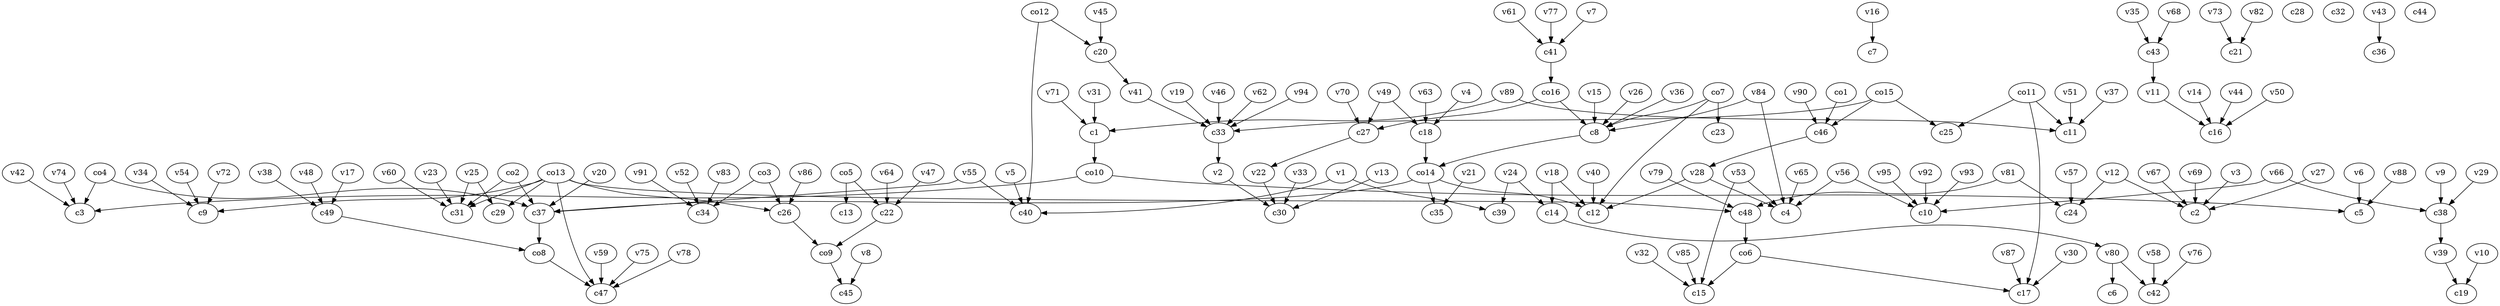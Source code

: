 strict digraph  {
c1;
c2;
c3;
c4;
c5;
c6;
c7;
c8;
c9;
c10;
c11;
c12;
c13;
c14;
c15;
c16;
c17;
c18;
c19;
c20;
c21;
c22;
c23;
c24;
c25;
c26;
c27;
c28;
c29;
c30;
c31;
c32;
c33;
c34;
c35;
c36;
c37;
c38;
c39;
c40;
c41;
c42;
c43;
c44;
c45;
c46;
c47;
c48;
c49;
v1;
v2;
v3;
v4;
v5;
v6;
v7;
v8;
v9;
v10;
v11;
v12;
v13;
v14;
v15;
v16;
v17;
v18;
v19;
v20;
v21;
v22;
v23;
v24;
v25;
v26;
v27;
v28;
v29;
v30;
v31;
v32;
v33;
v34;
v35;
v36;
v37;
v38;
v39;
v40;
v41;
v42;
v43;
v44;
v45;
v46;
v47;
v48;
v49;
v50;
v51;
v52;
v53;
v54;
v55;
v56;
v57;
v58;
v59;
v60;
v61;
v62;
v63;
v64;
v65;
v66;
v67;
v68;
v69;
v70;
v71;
v72;
v73;
v74;
v75;
v76;
v77;
v78;
v79;
v80;
v81;
v82;
v83;
v84;
v85;
v86;
v87;
v88;
v89;
v90;
v91;
v92;
v93;
v94;
v95;
co1;
co2;
co3;
co4;
co5;
co6;
co7;
co8;
co9;
co10;
co11;
co12;
co13;
co14;
co15;
co16;
c1 -> co10  [weight=1];
c8 -> co14  [weight=1];
c14 -> v80  [weight=1];
c18 -> co14  [weight=1];
c20 -> v41  [weight=1];
c22 -> co9  [weight=1];
c26 -> co9  [weight=1];
c27 -> v22  [weight=1];
c33 -> v2  [weight=1];
c37 -> co8  [weight=1];
c38 -> v39  [weight=1];
c41 -> co16  [weight=1];
c43 -> v11  [weight=1];
c46 -> v28  [weight=1];
c48 -> co6  [weight=1];
c49 -> co8  [weight=1];
v1 -> c40  [weight=1];
v1 -> c39  [weight=1];
v2 -> c30  [weight=1];
v3 -> c2  [weight=1];
v4 -> c18  [weight=1];
v5 -> c40  [weight=1];
v6 -> c5  [weight=1];
v7 -> c41  [weight=1];
v8 -> c45  [weight=1];
v9 -> c38  [weight=1];
v10 -> c19  [weight=1];
v11 -> c16  [weight=1];
v12 -> c2  [weight=1];
v12 -> c24  [weight=1];
v13 -> c30  [weight=1];
v14 -> c16  [weight=1];
v15 -> c8  [weight=1];
v16 -> c7  [weight=1];
v17 -> c49  [weight=1];
v18 -> c12  [weight=1];
v18 -> c14  [weight=1];
v19 -> c33  [weight=1];
v20 -> c37  [weight=1];
v21 -> c35  [weight=1];
v22 -> c30  [weight=1];
v23 -> c31  [weight=1];
v24 -> c39  [weight=1];
v24 -> c14  [weight=1];
v25 -> c29  [weight=1];
v25 -> c31  [weight=1];
v26 -> c8  [weight=1];
v27 -> c2  [weight=1];
v28 -> c12  [weight=1];
v28 -> c4  [weight=1];
v29 -> c38  [weight=1];
v30 -> c17  [weight=1];
v31 -> c1  [weight=1];
v32 -> c15  [weight=1];
v33 -> c30  [weight=1];
v34 -> c9  [weight=1];
v35 -> c43  [weight=1];
v36 -> c8  [weight=1];
v37 -> c11  [weight=1];
v38 -> c49  [weight=1];
v39 -> c19  [weight=1];
v40 -> c12  [weight=1];
v41 -> c33  [weight=1];
v42 -> c3  [weight=1];
v43 -> c36  [weight=1];
v44 -> c16  [weight=1];
v45 -> c20  [weight=1];
v46 -> c33  [weight=1];
v47 -> c22  [weight=1];
v48 -> c49  [weight=1];
v49 -> c27  [weight=1];
v49 -> c18  [weight=1];
v50 -> c16  [weight=1];
v51 -> c11  [weight=1];
v52 -> c34  [weight=1];
v53 -> c15  [weight=1];
v53 -> c4  [weight=1];
v54 -> c9  [weight=1];
v55 -> c37  [weight=1];
v55 -> c40  [weight=1];
v56 -> c10  [weight=1];
v56 -> c4  [weight=1];
v57 -> c24  [weight=1];
v58 -> c42  [weight=1];
v59 -> c47  [weight=1];
v60 -> c31  [weight=1];
v61 -> c41  [weight=1];
v62 -> c33  [weight=1];
v63 -> c18  [weight=1];
v64 -> c22  [weight=1];
v65 -> c4  [weight=1];
v66 -> c10  [weight=1];
v66 -> c38  [weight=1];
v67 -> c2  [weight=1];
v68 -> c43  [weight=1];
v69 -> c2  [weight=1];
v70 -> c27  [weight=1];
v71 -> c1  [weight=1];
v72 -> c9  [weight=1];
v73 -> c21  [weight=1];
v74 -> c3  [weight=1];
v75 -> c47  [weight=1];
v76 -> c42  [weight=1];
v77 -> c41  [weight=1];
v78 -> c47  [weight=1];
v79 -> c48  [weight=1];
v80 -> c6  [weight=1];
v80 -> c42  [weight=1];
v81 -> c24  [weight=1];
v81 -> c48  [weight=1];
v82 -> c21  [weight=1];
v83 -> c34  [weight=1];
v84 -> c4  [weight=1];
v84 -> c8  [weight=1];
v85 -> c15  [weight=1];
v86 -> c26  [weight=1];
v87 -> c17  [weight=1];
v88 -> c5  [weight=1];
v89 -> c11  [weight=1];
v89 -> c1  [weight=1];
v90 -> c46  [weight=1];
v91 -> c34  [weight=1];
v92 -> c10  [weight=1];
v93 -> c10  [weight=1];
v94 -> c33  [weight=1];
v95 -> c10  [weight=1];
co1 -> c46  [weight=1];
co2 -> c31  [weight=1];
co2 -> c37  [weight=1];
co3 -> c26  [weight=1];
co3 -> c34  [weight=1];
co4 -> c3  [weight=1];
co4 -> c37  [weight=1];
co5 -> c13  [weight=1];
co5 -> c22  [weight=1];
co6 -> c15  [weight=1];
co6 -> c17  [weight=1];
co7 -> c23  [weight=1];
co7 -> c8  [weight=1];
co7 -> c12  [weight=1];
co8 -> c47  [weight=1];
co9 -> c45  [weight=1];
co10 -> c3  [weight=1];
co10 -> c5  [weight=1];
co11 -> c25  [weight=1];
co11 -> c17  [weight=1];
co11 -> c11  [weight=1];
co12 -> c40  [weight=1];
co12 -> c20  [weight=1];
co13 -> c9  [weight=1];
co13 -> c47  [weight=1];
co13 -> c26  [weight=1];
co13 -> c29  [weight=1];
co13 -> c31  [weight=1];
co13 -> c48  [weight=1];
co14 -> c37  [weight=1];
co14 -> c12  [weight=1];
co14 -> c35  [weight=1];
co15 -> c33  [weight=1];
co15 -> c46  [weight=1];
co15 -> c25  [weight=1];
co16 -> c27  [weight=1];
co16 -> c8  [weight=1];
}

